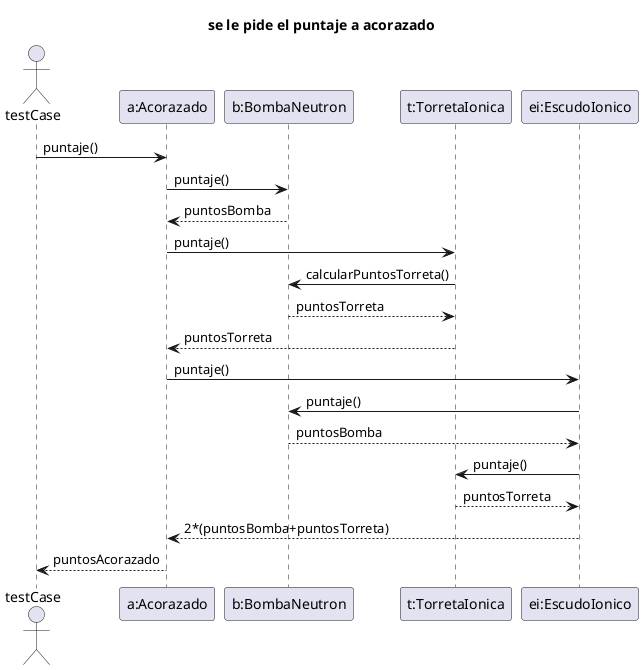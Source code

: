 @startuml
'https://plantuml.com/sequence-diagram


title se le pide el puntaje a acorazado
actor testCase
participant "a:Acorazado" as a
participant "b:BombaNeutron" as b
participant "t:TorretaIonica" as t
participant "ei:EscudoIonico" as ei

testCase -> a : puntaje()
a -> b : puntaje()
a <-- b : puntosBomba
a -> t : puntaje()
t -> b : calcularPuntosTorreta()
b --> t : puntosTorreta
a <-- t : puntosTorreta
a -> ei : puntaje()
ei -> b : puntaje()
ei <-- b: puntosBomba
ei -> t : puntaje()
ei <-- t: puntosTorreta
a <-- ei : 2*(puntosBomba+puntosTorreta)
a --> testCase: puntosAcorazado

@enduml